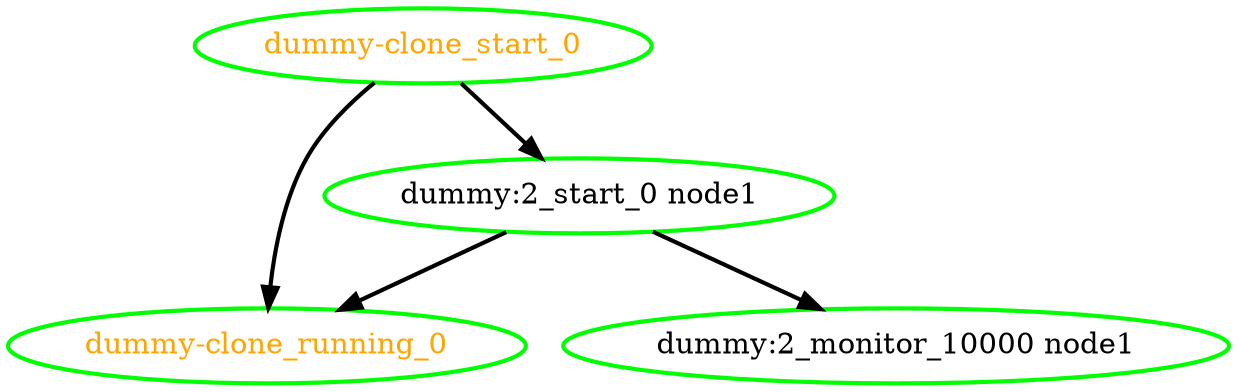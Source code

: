  digraph "g" {
"dummy-clone_running_0" [ style=bold color="green" fontcolor="orange"]
"dummy-clone_start_0" -> "dummy-clone_running_0" [ style = bold]
"dummy-clone_start_0" -> "dummy:2_start_0 node1" [ style = bold]
"dummy-clone_start_0" [ style=bold color="green" fontcolor="orange"]
"dummy:2_monitor_10000 node1" [ style=bold color="green" fontcolor="black"]
"dummy:2_start_0 node1" -> "dummy-clone_running_0" [ style = bold]
"dummy:2_start_0 node1" -> "dummy:2_monitor_10000 node1" [ style = bold]
"dummy:2_start_0 node1" [ style=bold color="green" fontcolor="black"]
}

